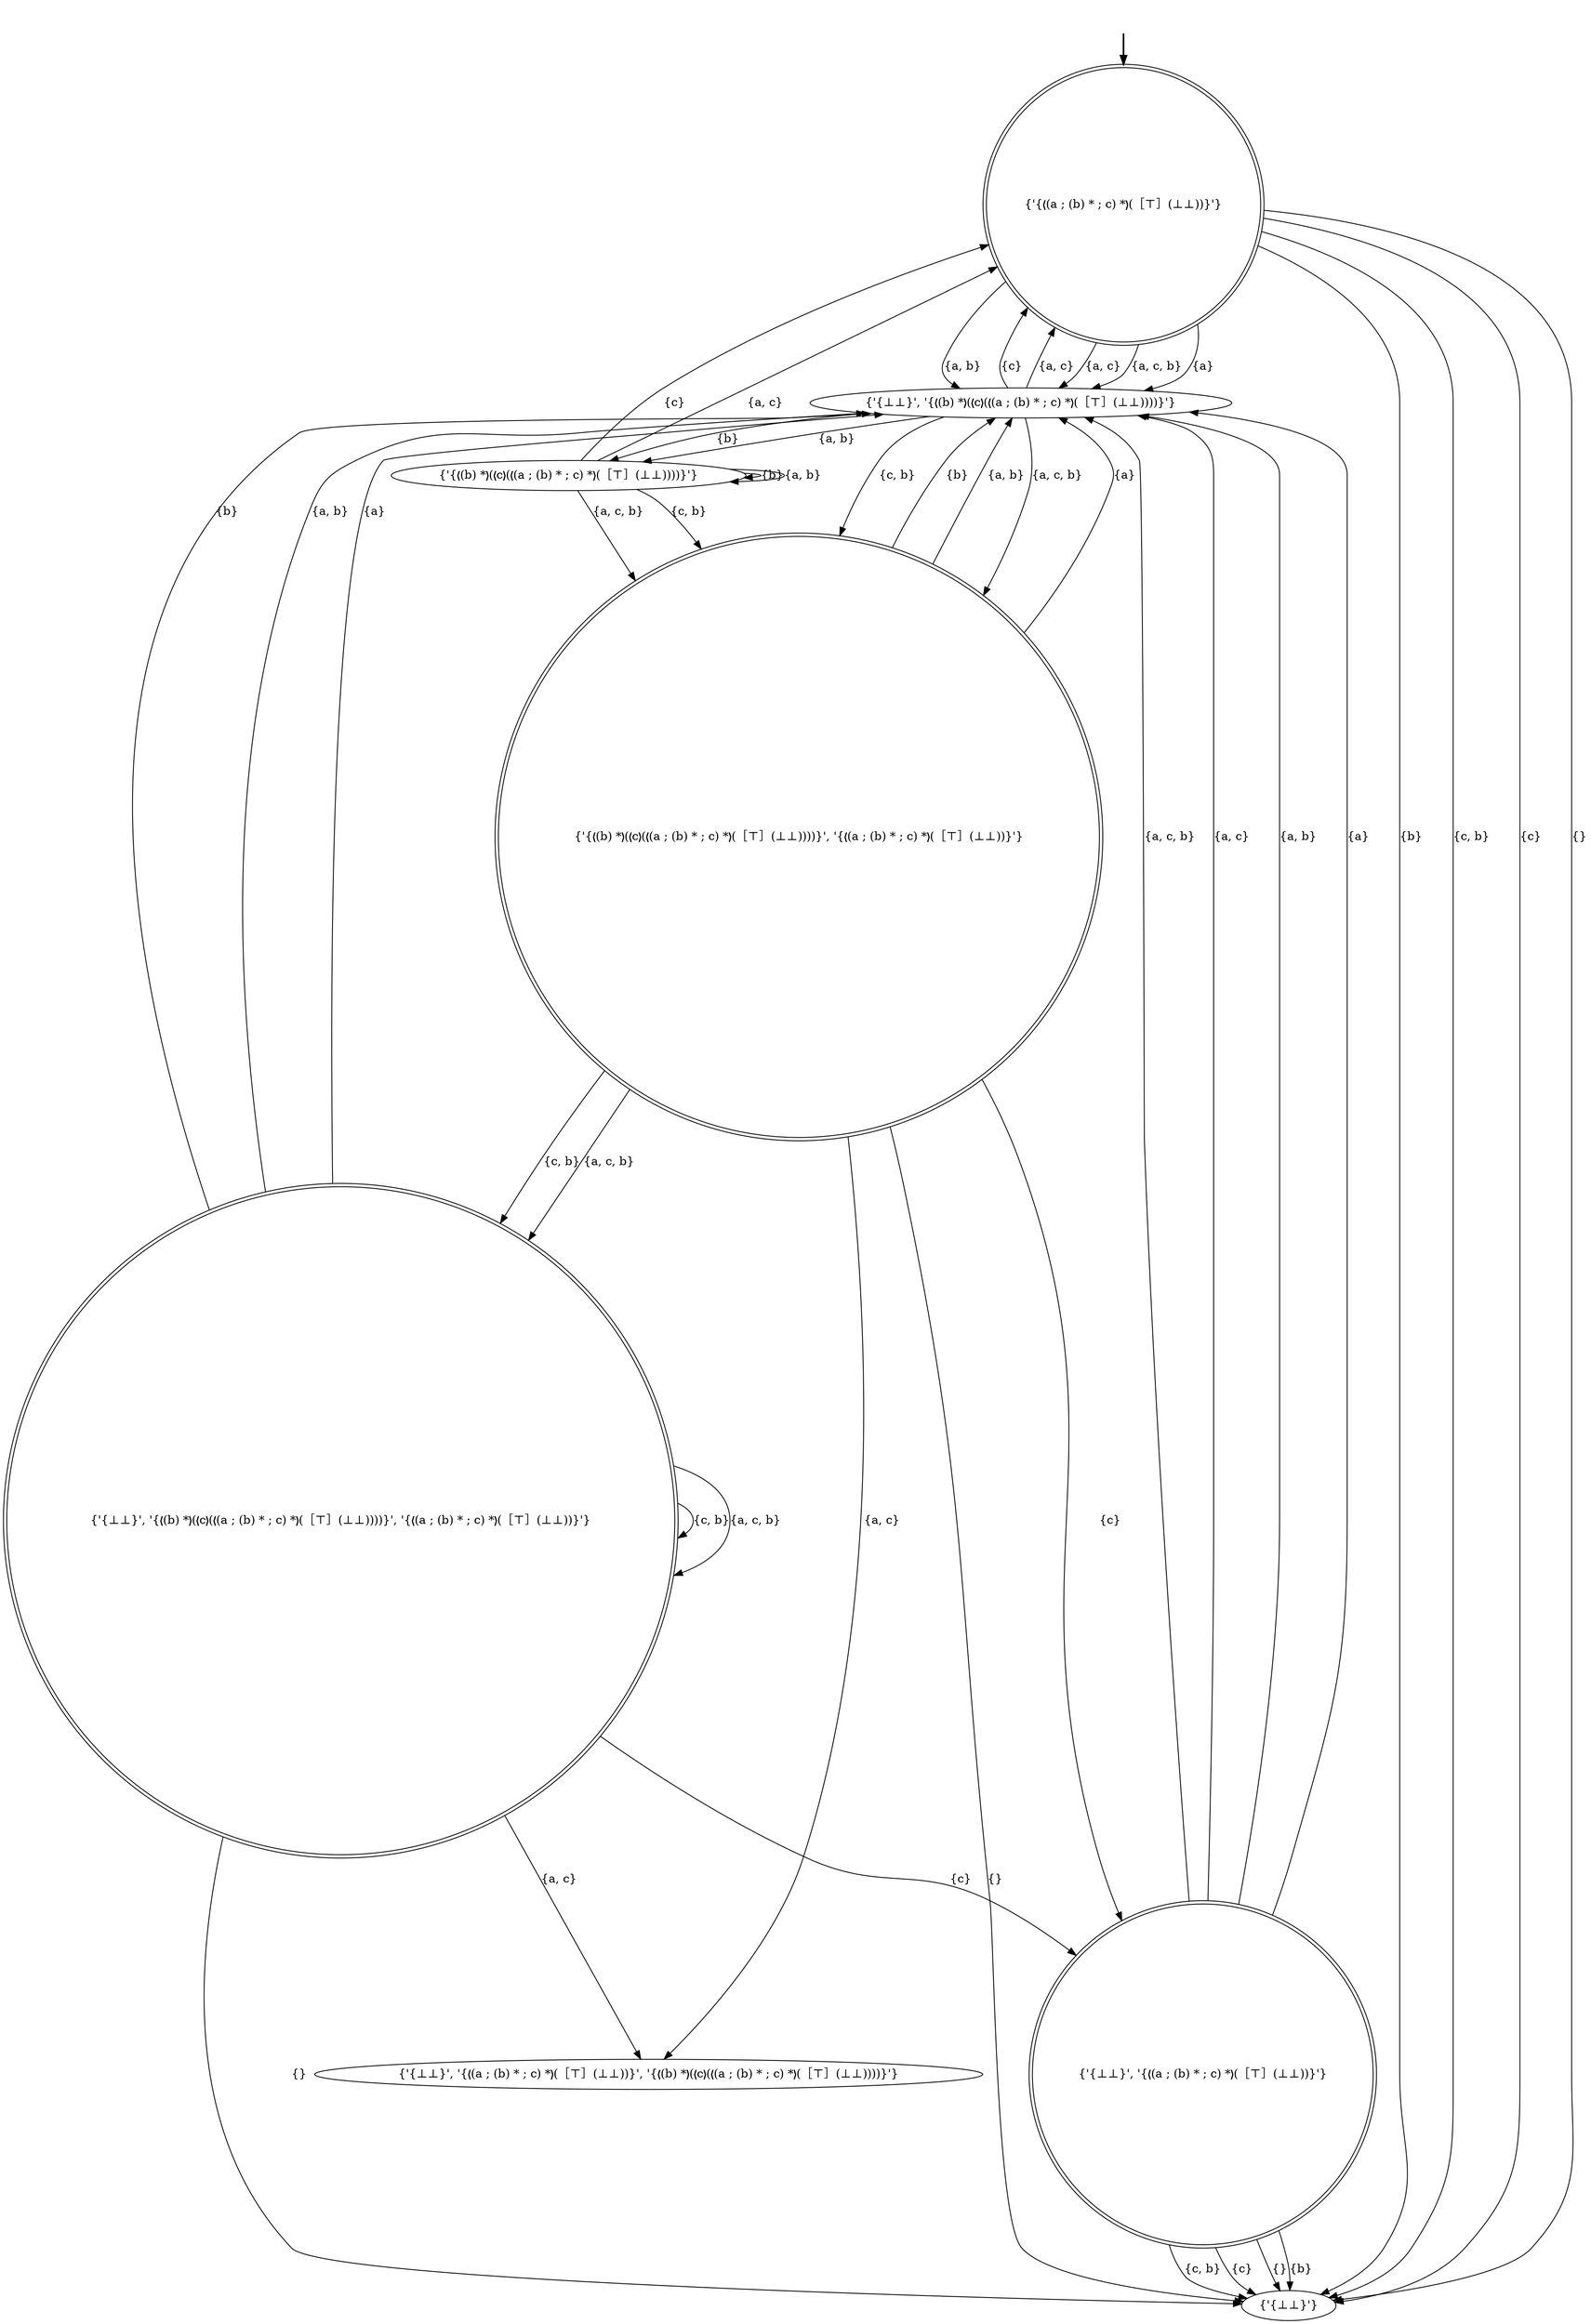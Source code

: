 digraph {
	fake [style=invisible]
	"{'{⊥⊥}', '{❬(b) *❭(❬c❭(❬(a ; (b) * ; c) *❭(［⊤］(⊥⊥))))}', '{❬(a ; (b) * ; c) *❭(［⊤］(⊥⊥))}'}" [shape=doublecircle]
	"{'{⊥⊥}'}"
	"{'{⊥⊥}', '{❬(b) *❭(❬c❭(❬(a ; (b) * ; c) *❭(［⊤］(⊥⊥))))}'}"
	"{'{❬(b) *❭(❬c❭(❬(a ; (b) * ; c) *❭(［⊤］(⊥⊥))))}'}"
	"{'{❬(a ; (b) * ; c) *❭(［⊤］(⊥⊥))}'}" [root=true shape=doublecircle]
	"{'{⊥⊥}', '{❬(a ; (b) * ; c) *❭(［⊤］(⊥⊥))}'}" [shape=doublecircle]
	"{'{❬(b) *❭(❬c❭(❬(a ; (b) * ; c) *❭(［⊤］(⊥⊥))))}', '{❬(a ; (b) * ; c) *❭(［⊤］(⊥⊥))}'}" [shape=doublecircle]
	fake -> "{'{❬(a ; (b) * ; c) *❭(［⊤］(⊥⊥))}'}" [style=bold]
	"{'{⊥⊥}', '{❬(b) *❭(❬c❭(❬(a ; (b) * ; c) *❭(［⊤］(⊥⊥))))}', '{❬(a ; (b) * ; c) *❭(［⊤］(⊥⊥))}'}" -> "{'{⊥⊥}'}" [label="{}"]
	"{'{❬(a ; (b) * ; c) *❭(［⊤］(⊥⊥))}'}" -> "{'{⊥⊥}', '{❬(b) *❭(❬c❭(❬(a ; (b) * ; c) *❭(［⊤］(⊥⊥))))}'}" [label="{a, b}"]
	"{'{❬(b) *❭(❬c❭(❬(a ; (b) * ; c) *❭(［⊤］(⊥⊥))))}', '{❬(a ; (b) * ; c) *❭(［⊤］(⊥⊥))}'}" -> "{'{⊥⊥}', '{❬(a ; (b) * ; c) *❭(［⊤］(⊥⊥))}', '{❬(b) *❭(❬c❭(❬(a ; (b) * ; c) *❭(［⊤］(⊥⊥))))}'}" [label="{a, c}"]
	"{'{❬(b) *❭(❬c❭(❬(a ; (b) * ; c) *❭(［⊤］(⊥⊥))))}'}" -> "{'{❬(b) *❭(❬c❭(❬(a ; (b) * ; c) *❭(［⊤］(⊥⊥))))}'}" [label="{b}"]
	"{'{❬(b) *❭(❬c❭(❬(a ; (b) * ; c) *❭(［⊤］(⊥⊥))))}', '{❬(a ; (b) * ; c) *❭(［⊤］(⊥⊥))}'}" -> "{'{⊥⊥}', '{❬(b) *❭(❬c❭(❬(a ; (b) * ; c) *❭(［⊤］(⊥⊥))))}'}" [label="{a}"]
	"{'{⊥⊥}', '{❬(a ; (b) * ; c) *❭(［⊤］(⊥⊥))}'}" -> "{'{⊥⊥}', '{❬(b) *❭(❬c❭(❬(a ; (b) * ; c) *❭(［⊤］(⊥⊥))))}'}" [label="{a, c}"]
	"{'{⊥⊥}', '{❬(b) *❭(❬c❭(❬(a ; (b) * ; c) *❭(［⊤］(⊥⊥))))}', '{❬(a ; (b) * ; c) *❭(［⊤］(⊥⊥))}'}" -> "{'{⊥⊥}', '{❬(b) *❭(❬c❭(❬(a ; (b) * ; c) *❭(［⊤］(⊥⊥))))}'}" [label="{b}"]
	"{'{⊥⊥}', '{❬(a ; (b) * ; c) *❭(［⊤］(⊥⊥))}'}" -> "{'{⊥⊥}', '{❬(b) *❭(❬c❭(❬(a ; (b) * ; c) *❭(［⊤］(⊥⊥))))}'}" [label="{a, b}"]
	"{'{⊥⊥}', '{❬(b) *❭(❬c❭(❬(a ; (b) * ; c) *❭(［⊤］(⊥⊥))))}', '{❬(a ; (b) * ; c) *❭(［⊤］(⊥⊥))}'}" -> "{'{⊥⊥}', '{❬(a ; (b) * ; c) *❭(［⊤］(⊥⊥))}'}" [label="{c}"]
	"{'{⊥⊥}', '{❬(a ; (b) * ; c) *❭(［⊤］(⊥⊥))}'}" -> "{'{⊥⊥}', '{❬(b) *❭(❬c❭(❬(a ; (b) * ; c) *❭(［⊤］(⊥⊥))))}'}" [label="{a}"]
	"{'{⊥⊥}', '{❬(b) *❭(❬c❭(❬(a ; (b) * ; c) *❭(［⊤］(⊥⊥))))}'}" -> "{'{❬(b) *❭(❬c❭(❬(a ; (b) * ; c) *❭(［⊤］(⊥⊥))))}'}" [label="{a, b}"]
	"{'{❬(a ; (b) * ; c) *❭(［⊤］(⊥⊥))}'}" -> "{'{⊥⊥}', '{❬(b) *❭(❬c❭(❬(a ; (b) * ; c) *❭(［⊤］(⊥⊥))))}'}" [label="{a, c}"]
	"{'{⊥⊥}', '{❬(b) *❭(❬c❭(❬(a ; (b) * ; c) *❭(［⊤］(⊥⊥))))}'}" -> "{'{❬(b) *❭(❬c❭(❬(a ; (b) * ; c) *❭(［⊤］(⊥⊥))))}', '{❬(a ; (b) * ; c) *❭(［⊤］(⊥⊥))}'}" [label="{c, b}"]
	"{'{⊥⊥}', '{❬(b) *❭(❬c❭(❬(a ; (b) * ; c) *❭(［⊤］(⊥⊥))))}', '{❬(a ; (b) * ; c) *❭(［⊤］(⊥⊥))}'}" -> "{'{⊥⊥}', '{❬(b) *❭(❬c❭(❬(a ; (b) * ; c) *❭(［⊤］(⊥⊥))))}', '{❬(a ; (b) * ; c) *❭(［⊤］(⊥⊥))}'}" [label="{c, b}"]
	"{'{❬(b) *❭(❬c❭(❬(a ; (b) * ; c) *❭(［⊤］(⊥⊥))))}', '{❬(a ; (b) * ; c) *❭(［⊤］(⊥⊥))}'}" -> "{'{⊥⊥}', '{❬(b) *❭(❬c❭(❬(a ; (b) * ; c) *❭(［⊤］(⊥⊥))))}', '{❬(a ; (b) * ; c) *❭(［⊤］(⊥⊥))}'}" [label="{a, c, b}"]
	"{'{⊥⊥}', '{❬(b) *❭(❬c❭(❬(a ; (b) * ; c) *❭(［⊤］(⊥⊥))))}', '{❬(a ; (b) * ; c) *❭(［⊤］(⊥⊥))}'}" -> "{'{⊥⊥}', '{❬(b) *❭(❬c❭(❬(a ; (b) * ; c) *❭(［⊤］(⊥⊥))))}'}" [label="{a, b}"]
	"{'{❬(a ; (b) * ; c) *❭(［⊤］(⊥⊥))}'}" -> "{'{⊥⊥}', '{❬(b) *❭(❬c❭(❬(a ; (b) * ; c) *❭(［⊤］(⊥⊥))))}'}" [label="{a, c, b}"]
	"{'{❬(b) *❭(❬c❭(❬(a ; (b) * ; c) *❭(［⊤］(⊥⊥))))}'}" -> "{'{❬(b) *❭(❬c❭(❬(a ; (b) * ; c) *❭(［⊤］(⊥⊥))))}', '{❬(a ; (b) * ; c) *❭(［⊤］(⊥⊥))}'}" [label="{c, b}"]
	"{'{⊥⊥}', '{❬(a ; (b) * ; c) *❭(［⊤］(⊥⊥))}'}" -> "{'{⊥⊥}'}" [label="{c}"]
	"{'{⊥⊥}', '{❬(b) *❭(❬c❭(❬(a ; (b) * ; c) *❭(［⊤］(⊥⊥))))}'}" -> "{'{❬(b) *❭(❬c❭(❬(a ; (b) * ; c) *❭(［⊤］(⊥⊥))))}'}" [label="{b}"]
	"{'{❬(b) *❭(❬c❭(❬(a ; (b) * ; c) *❭(［⊤］(⊥⊥))))}', '{❬(a ; (b) * ; c) *❭(［⊤］(⊥⊥))}'}" -> "{'{⊥⊥}', '{❬(b) *❭(❬c❭(❬(a ; (b) * ; c) *❭(［⊤］(⊥⊥))))}', '{❬(a ; (b) * ; c) *❭(［⊤］(⊥⊥))}'}" [label="{c, b}"]
	"{'{❬(a ; (b) * ; c) *❭(［⊤］(⊥⊥))}'}" -> "{'{⊥⊥}'}" [label="{b}"]
	"{'{⊥⊥}', '{❬(b) *❭(❬c❭(❬(a ; (b) * ; c) *❭(［⊤］(⊥⊥))))}'}" -> "{'{❬(b) *❭(❬c❭(❬(a ; (b) * ; c) *❭(［⊤］(⊥⊥))))}', '{❬(a ; (b) * ; c) *❭(［⊤］(⊥⊥))}'}" [label="{a, c, b}"]
	"{'{❬(b) *❭(❬c❭(❬(a ; (b) * ; c) *❭(［⊤］(⊥⊥))))}'}" -> "{'{❬(a ; (b) * ; c) *❭(［⊤］(⊥⊥))}'}" [label="{a, c}"]
	"{'{⊥⊥}', '{❬(b) *❭(❬c❭(❬(a ; (b) * ; c) *❭(［⊤］(⊥⊥))))}', '{❬(a ; (b) * ; c) *❭(［⊤］(⊥⊥))}'}" -> "{'{⊥⊥}', '{❬(a ; (b) * ; c) *❭(［⊤］(⊥⊥))}', '{❬(b) *❭(❬c❭(❬(a ; (b) * ; c) *❭(［⊤］(⊥⊥))))}'}" [label="{a, c}"]
	"{'{⊥⊥}', '{❬(b) *❭(❬c❭(❬(a ; (b) * ; c) *❭(［⊤］(⊥⊥))))}', '{❬(a ; (b) * ; c) *❭(［⊤］(⊥⊥))}'}" -> "{'{⊥⊥}', '{❬(b) *❭(❬c❭(❬(a ; (b) * ; c) *❭(［⊤］(⊥⊥))))}'}" [label="{a}"]
	"{'{⊥⊥}', '{❬(a ; (b) * ; c) *❭(［⊤］(⊥⊥))}'}" -> "{'{⊥⊥}'}" [label="{}"]
	"{'{❬(b) *❭(❬c❭(❬(a ; (b) * ; c) *❭(［⊤］(⊥⊥))))}', '{❬(a ; (b) * ; c) *❭(［⊤］(⊥⊥))}'}" -> "{'{⊥⊥}'}" [label="{}"]
	"{'{❬(a ; (b) * ; c) *❭(［⊤］(⊥⊥))}'}" -> "{'{⊥⊥}'}" [label="{c, b}"]
	"{'{❬(b) *❭(❬c❭(❬(a ; (b) * ; c) *❭(［⊤］(⊥⊥))))}'}" -> "{'{❬(b) *❭(❬c❭(❬(a ; (b) * ; c) *❭(［⊤］(⊥⊥))))}', '{❬(a ; (b) * ; c) *❭(［⊤］(⊥⊥))}'}" [label="{a, c, b}"]
	"{'{❬(a ; (b) * ; c) *❭(［⊤］(⊥⊥))}'}" -> "{'{⊥⊥}', '{❬(b) *❭(❬c❭(❬(a ; (b) * ; c) *❭(［⊤］(⊥⊥))))}'}" [label="{a}"]
	"{'{❬(b) *❭(❬c❭(❬(a ; (b) * ; c) *❭(［⊤］(⊥⊥))))}', '{❬(a ; (b) * ; c) *❭(［⊤］(⊥⊥))}'}" -> "{'{⊥⊥}', '{❬(b) *❭(❬c❭(❬(a ; (b) * ; c) *❭(［⊤］(⊥⊥))))}'}" [label="{a, b}"]
	"{'{❬(b) *❭(❬c❭(❬(a ; (b) * ; c) *❭(［⊤］(⊥⊥))))}'}" -> "{'{❬(b) *❭(❬c❭(❬(a ; (b) * ; c) *❭(［⊤］(⊥⊥))))}'}" [label="{a, b}"]
	"{'{❬(b) *❭(❬c❭(❬(a ; (b) * ; c) *❭(［⊤］(⊥⊥))))}'}" -> "{'{❬(a ; (b) * ; c) *❭(［⊤］(⊥⊥))}'}" [label="{c}"]
	"{'{⊥⊥}', '{❬(b) *❭(❬c❭(❬(a ; (b) * ; c) *❭(［⊤］(⊥⊥))))}', '{❬(a ; (b) * ; c) *❭(［⊤］(⊥⊥))}'}" -> "{'{⊥⊥}', '{❬(b) *❭(❬c❭(❬(a ; (b) * ; c) *❭(［⊤］(⊥⊥))))}', '{❬(a ; (b) * ; c) *❭(［⊤］(⊥⊥))}'}" [label="{a, c, b}"]
	"{'{⊥⊥}', '{❬(a ; (b) * ; c) *❭(［⊤］(⊥⊥))}'}" -> "{'{⊥⊥}'}" [label="{b}"]
	"{'{❬(b) *❭(❬c❭(❬(a ; (b) * ; c) *❭(［⊤］(⊥⊥))))}', '{❬(a ; (b) * ; c) *❭(［⊤］(⊥⊥))}'}" -> "{'{⊥⊥}', '{❬(b) *❭(❬c❭(❬(a ; (b) * ; c) *❭(［⊤］(⊥⊥))))}'}" [label="{b}"]
	"{'{⊥⊥}', '{❬(b) *❭(❬c❭(❬(a ; (b) * ; c) *❭(［⊤］(⊥⊥))))}'}" -> "{'{❬(a ; (b) * ; c) *❭(［⊤］(⊥⊥))}'}" [label="{c}"]
	"{'{⊥⊥}', '{❬(b) *❭(❬c❭(❬(a ; (b) * ; c) *❭(［⊤］(⊥⊥))))}'}" -> "{'{❬(a ; (b) * ; c) *❭(［⊤］(⊥⊥))}'}" [label="{a, c}"]
	"{'{❬(a ; (b) * ; c) *❭(［⊤］(⊥⊥))}'}" -> "{'{⊥⊥}'}" [label="{c}"]
	"{'{❬(b) *❭(❬c❭(❬(a ; (b) * ; c) *❭(［⊤］(⊥⊥))))}', '{❬(a ; (b) * ; c) *❭(［⊤］(⊥⊥))}'}" -> "{'{⊥⊥}', '{❬(a ; (b) * ; c) *❭(［⊤］(⊥⊥))}'}" [label="{c}"]
	"{'{❬(a ; (b) * ; c) *❭(［⊤］(⊥⊥))}'}" -> "{'{⊥⊥}'}" [label="{}"]
	"{'{⊥⊥}', '{❬(a ; (b) * ; c) *❭(［⊤］(⊥⊥))}'}" -> "{'{⊥⊥}', '{❬(b) *❭(❬c❭(❬(a ; (b) * ; c) *❭(［⊤］(⊥⊥))))}'}" [label="{a, c, b}"]
	"{'{⊥⊥}', '{❬(a ; (b) * ; c) *❭(［⊤］(⊥⊥))}'}" -> "{'{⊥⊥}'}" [label="{c, b}"]
}

